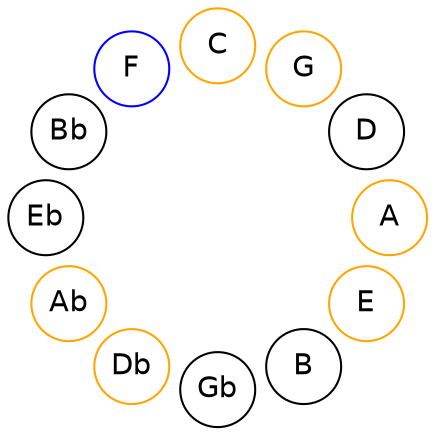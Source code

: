 
graph {

layout = circo;
mindist = .1

node [shape = circle, fontname = Helvetica, margin = 0]
edge [style=invis]

subgraph 1 {
	E -- B -- Gb -- Db -- Ab -- Eb -- Bb -- F -- C -- G -- D -- A -- E
}

E [color=orange];
Db [color=orange];
Ab [color=orange];
F [color=blue];
C [color=orange];
G [color=orange];
A [color=orange];
}
